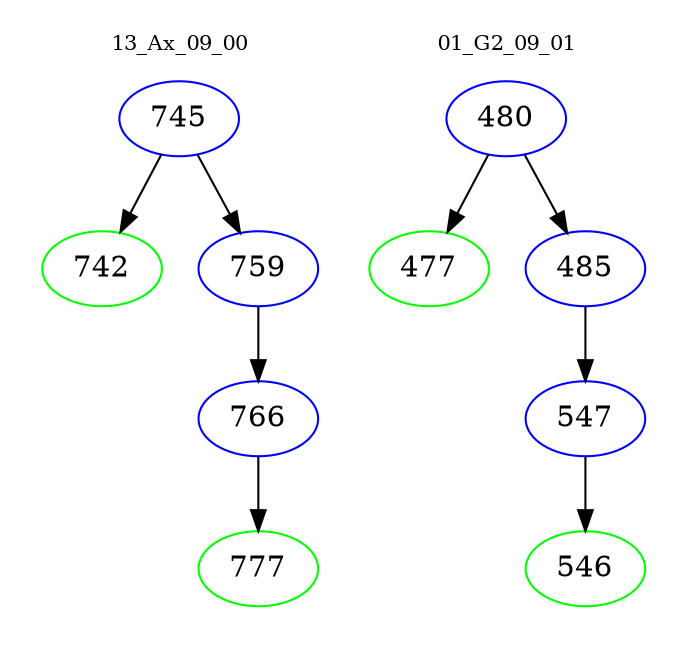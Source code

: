 digraph{
subgraph cluster_0 {
color = white
label = "13_Ax_09_00";
fontsize=10;
T0_745 [label="745", color="blue"]
T0_745 -> T0_742 [color="black"]
T0_742 [label="742", color="green"]
T0_745 -> T0_759 [color="black"]
T0_759 [label="759", color="blue"]
T0_759 -> T0_766 [color="black"]
T0_766 [label="766", color="blue"]
T0_766 -> T0_777 [color="black"]
T0_777 [label="777", color="green"]
}
subgraph cluster_1 {
color = white
label = "01_G2_09_01";
fontsize=10;
T1_480 [label="480", color="blue"]
T1_480 -> T1_477 [color="black"]
T1_477 [label="477", color="green"]
T1_480 -> T1_485 [color="black"]
T1_485 [label="485", color="blue"]
T1_485 -> T1_547 [color="black"]
T1_547 [label="547", color="blue"]
T1_547 -> T1_546 [color="black"]
T1_546 [label="546", color="green"]
}
}
